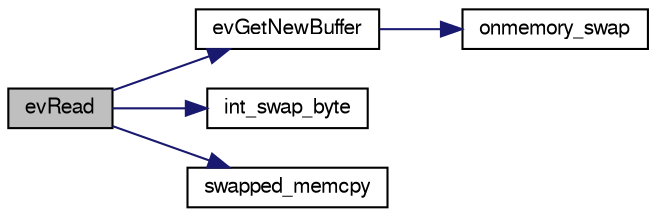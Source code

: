 digraph "evRead"
{
  bgcolor="transparent";
  edge [fontname="FreeSans",fontsize="10",labelfontname="FreeSans",labelfontsize="10"];
  node [fontname="FreeSans",fontsize="10",shape=record];
  rankdir="LR";
  Node1 [label="evRead",height=0.2,width=0.4,color="black", fillcolor="grey75", style="filled" fontcolor="black"];
  Node1 -> Node2 [color="midnightblue",fontsize="10",style="solid",fontname="FreeSans"];
  Node2 [label="evGetNewBuffer",height=0.2,width=0.4,color="black",URL="$d9/dca/evio_8c.html#afc9ef0a07a0bc472e3cde4e37a581c2f"];
  Node2 -> Node3 [color="midnightblue",fontsize="10",style="solid",fontname="FreeSans"];
  Node3 [label="onmemory_swap",height=0.2,width=0.4,color="black",URL="$d9/dca/evio_8c.html#ae3c41eeb7eb9a85d44383d77f54c09bd"];
  Node1 -> Node4 [color="midnightblue",fontsize="10",style="solid",fontname="FreeSans"];
  Node4 [label="int_swap_byte",height=0.2,width=0.4,color="black",URL="$d9/dca/evio_8c.html#af1412e237e0cf96798f8ee8c3e87b9cc"];
  Node1 -> Node5 [color="midnightblue",fontsize="10",style="solid",fontname="FreeSans"];
  Node5 [label="swapped_memcpy",height=0.2,width=0.4,color="black",URL="$d9/dca/evio_8c.html#aa5e03258123476c0f0588bc163ac7b1e"];
}
